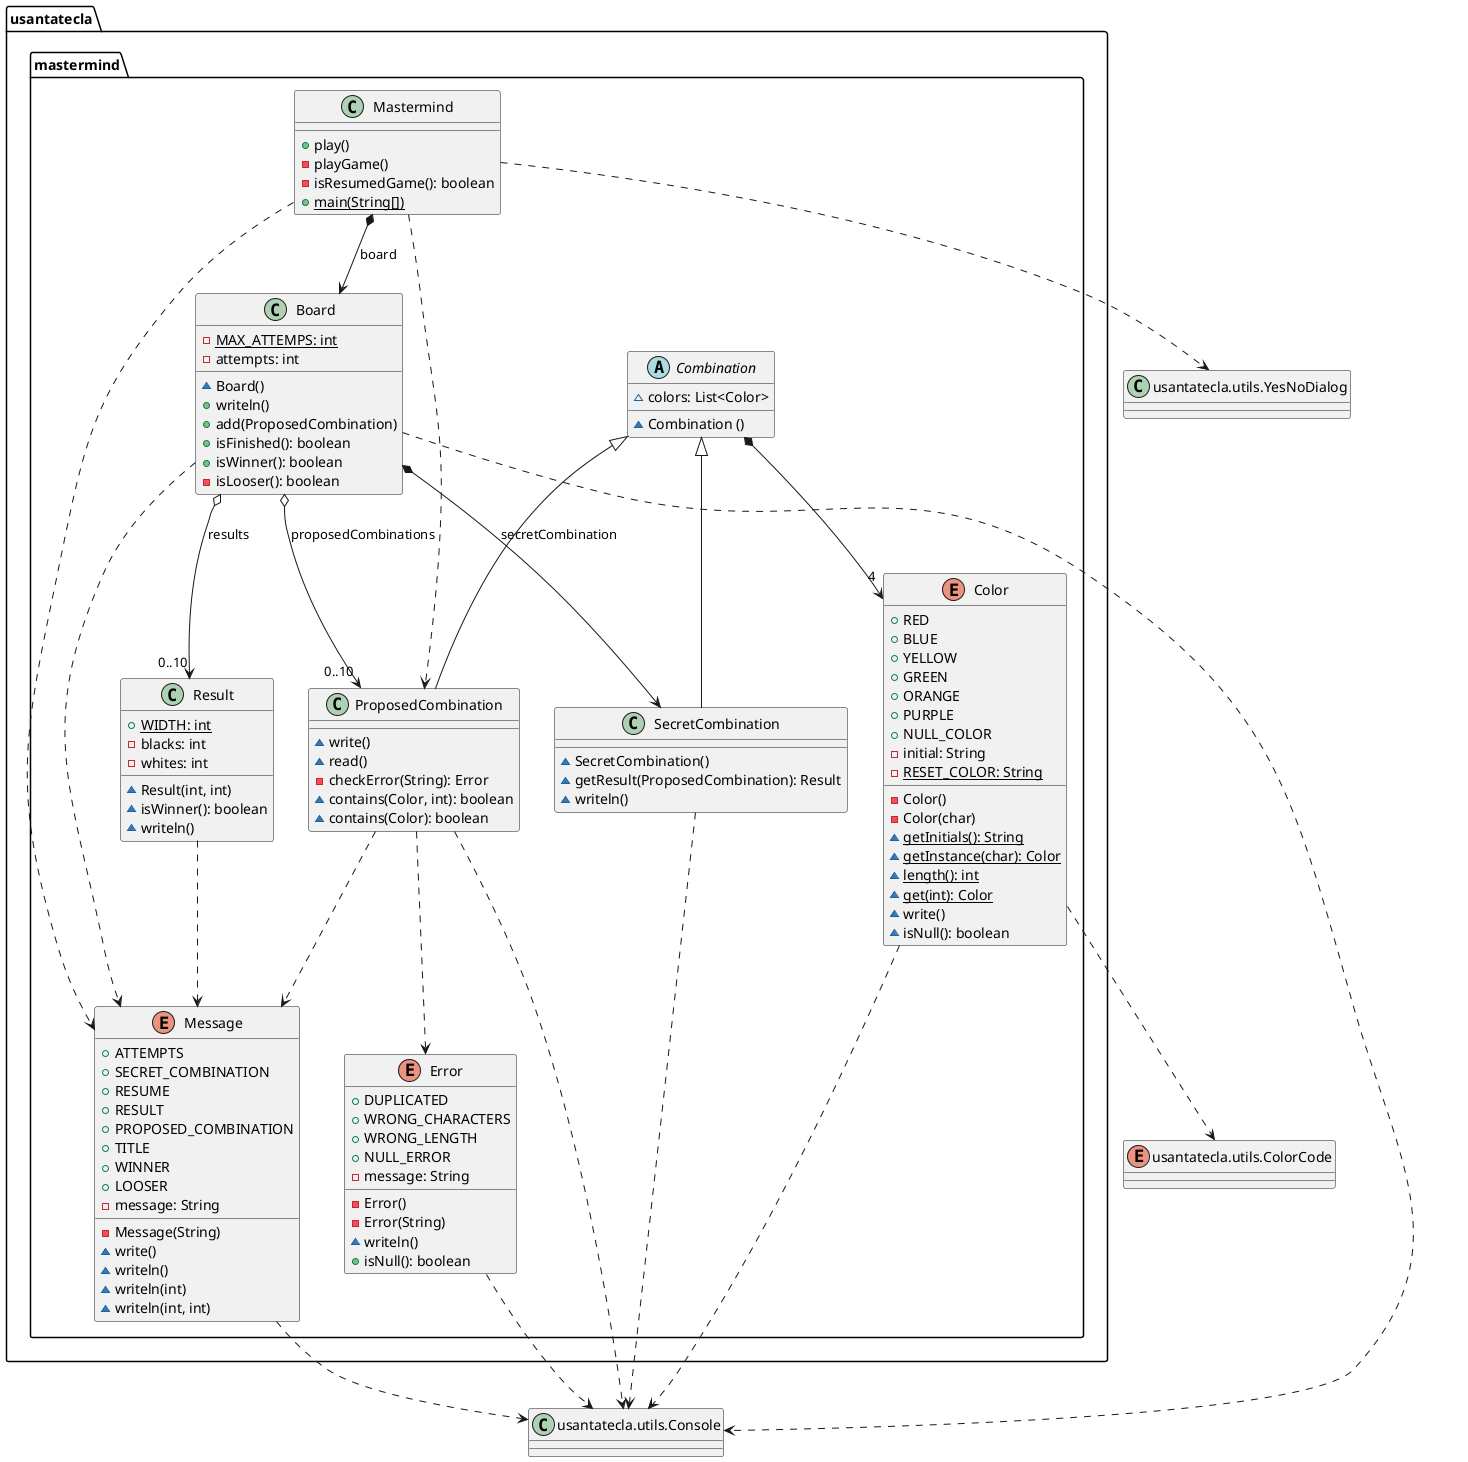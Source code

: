 @startuml mastermind
package usantatecla.mastermind {
class Mastermind {
	+ play()
	- playGame()
	- isResumedGame(): boolean 
	+ {static} main(String[])
}


class Board {
  - MAX_ATTEMPS: {static} int 
  - attempts: int 
  ~ Board()
  + writeln()
  + add(ProposedCombination)
  + isFinished(): boolean 
  + isWinner(): boolean 
  - isLooser(): boolean 
}

abstract class Combination {
	~ colors: List<Color> 
	~ Combination ()
}

class SecretCombination {
	~ SecretCombination()
	~ getResult(ProposedCombination): Result 
	~ writeln()
}

class ProposedCombination {
	~write()
	~read()
	- checkError(String): Error 
	~ contains(Color, int): boolean 
	~ contains(Color): boolean 
}

class Result{
	+ WIDTH: {static} int 
	- blacks: int 
	- whites: int 
	~ Result(int, int)
	~ isWinner(): boolean 
	~ writeln()
}

enum Color {
	+ RED
	+ BLUE
	+ YELLOW
	+ GREEN
	+ ORANGE
	+ PURPLE
	+ NULL_COLOR
	- initial: String 
	- RESET_COLOR: {static} String 
	- Color()
	- Color(char)
	~ {static} getInitials(): String 
	~ {static} getInstance(char): Color
	~ {static} length(): int 
	~ {static} get(int): Color 
	~ write()
	~ isNull(): boolean 
}

enum Error {
	+ DUPLICATED
	+ WRONG_CHARACTERS
	+ WRONG_LENGTH
	+ NULL_ERROR
	- message: String
	- Error()
	- Error(String)
	~ writeln()
	+ isNull(): boolean 
}

enum Message {
	+ ATTEMPTS
	+ SECRET_COMBINATION
	+ RESUME
	+ RESULT
	+ PROPOSED_COMBINATION
	+ TITLE
	+ WINNER
	+ LOOSER
	- message: String 
	- Message(String)
	~ write()
	~ writeln()
	~ writeln(int)
	~ writeln(int, int)
}



Mastermind *-down-> Board : board
Mastermind .down.> ProposedCombination
Board *-down-> SecretCombination : secretCombination
Board o-down-> "0..10" ProposedCombination : proposedCombinations
Board o-down-> "0..10" Result : results

Combination *-down-> "4" Color 
Combination <|-down- SecretCombination
Combination <|-down- ProposedCombination
ProposedCombination .down.> Error


Mastermind .down.> Message
Board .down.> Message
ProposedCombination .down.> Message
Result .down.> Message

}



class Console as "usantatecla.utils.Console" {


}

class YesNoDialog as "usantatecla.utils.YesNoDialog" {

}

enum ColorCode as "usantatecla.utils.ColorCode" {

}




Board .down.> Console
Color .down.> Console
Color .down.> ColorCode 
Error .down.> Console
Message .down.> Console
ProposedCombination .down.> Console
SecretCombination .down.> Console
Mastermind .down.> YesNoDialog
@enduml

@startuml usantatecla.utils

enum  usantatecla.utils.ColorCode{
+ {static} RED: ColorCode
+ {static} BLUE: ColorCode
+ {static} YELLOW: ColorCode
+ {static} GREEN: ColorCode
+ {static} ORANGE: ColorCode
+ {static} PURPLE: ColorCode
+ {static} RESET_COLOR: ColorCode
- color: String
~ ColorCode(String)
+ getColor(): String
+ {static} getColorByIndex(int): String
}

class  usantatecla.utils.Console{
+ {static} console: Console
+ {static} getInstance(): Console
+ readString(String): String
+ readString(): String
+ readInt(String): int
+ readChar(String): char
+ writeln()
+ write(String)
+ writeln(String)
+ write(char)
- writeError(String)
}

class BufferedReader as "java.io.BufferedReader"

usantatecla.utils.Console *-down-> BufferedReader : bufferedReader



class  usantatecla.utils.YesNoDialog{
- {static} AFIRMATIVE: char
- {static} NEGATIVE: char
- {static} QUESTION: String
- {static} MESSAGE: String
+ YesNoDialog()
+ read(String): boolean
+ read(): boolean
- {static} isAfirmative(char): boolean
- {static} isNegative(char): boolean
}
usantatecla.utils.YesNoDialog .down.> usantatecla.utils.Console
@enduml

